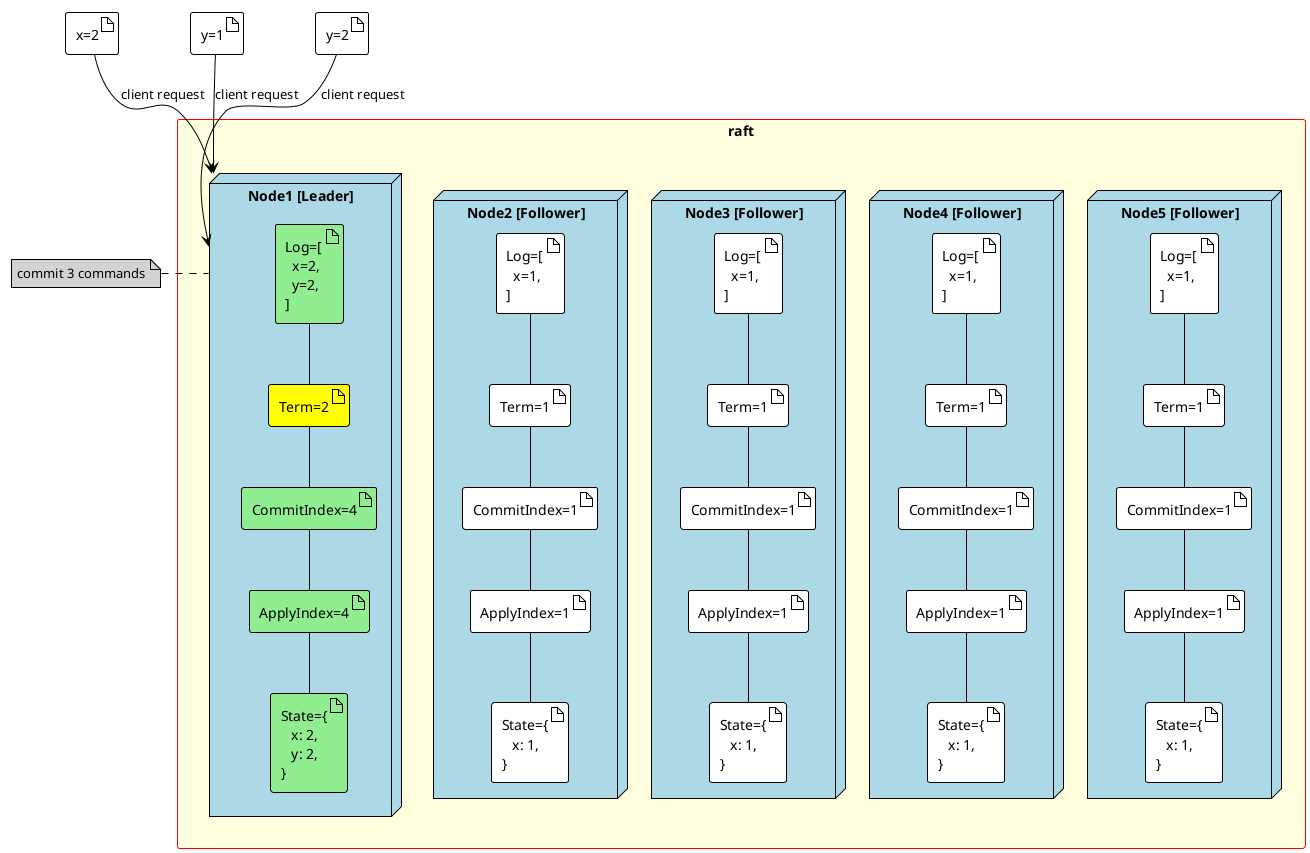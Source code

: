 @startuml
!theme plain

skinparam rectangle {
    BackgroundColor LightYellow
    BorderColor Red
}

skinparam node {
    BackgroundColor LightBlue
    BorderColor Black
}

artifact "x=2" as cmd1
artifact "y=1" as cmd2
artifact "y=2" as cmd3

rectangle "raft" {
    node "Node5 [Follower]" as N5 {
        artifact "Log=[\n  x=1, \n]" as N5_1
        artifact "Term=1" as N5_2
        artifact "CommitIndex=1" as N5_3
        artifact "ApplyIndex=1" as N5_4
        artifact "State={\n   x: 1, \n}" as N5_5
    }
    N5_1 -D- N5_2
    N5_2 -D- N5_3
    N5_3 -D- N5_4
    N5_4 -D- N5_5

    node "Node4 [Follower]" as N4 {
        artifact "Log=[\n  x=1, \n]" as N4_1
        artifact "Term=1" as N4_2
        artifact "CommitIndex=1" as N4_3
        artifact "ApplyIndex=1" as N4_4
        artifact "State={\n   x: 1, \n}" as N4_5
    }
    N4_1 -D- N4_2
    N4_2 -D- N4_3
    N4_3 -D- N4_4
    N4_4 -D- N4_5

    node "Node3 [Follower]" as N3 {
        artifact "Log=[\n  x=1, \n]" as N3_1
        artifact "Term=1" as N3_2
        artifact "CommitIndex=1" as N3_3
        artifact "ApplyIndex=1" as N3_4
        artifact "State={\n   x: 1, \n}" as N3_5
    }
    N3_1 -D- N3_2
    N3_2 -D- N3_3
    N3_3 -D- N3_4
    N3_4 -D- N3_5

    node "Node2 [Follower]" as N2 {
        artifact "Log=[\n  x=1, \n]" as N2_1
        artifact "Term=1" as N2_2
        artifact "CommitIndex=1" as N2_3
        artifact "ApplyIndex=1" as N2_4
        artifact "State={\n   x: 1, \n}" as N2_5
    }
    N2_1 -D- N2_2
    N2_2 -D- N2_3
    N2_3 -D- N2_4
    N2_4 -D- N2_5

    node "Node1 [Leader]" as N1 {
        artifact "Log=[\n  x=2, \n  y=2, \n]" as N1_1 #LightGreen
        artifact "Term=2" as N1_2 #Yellow
        artifact "CommitIndex=4" as N1_3 #LightGreen
        artifact "ApplyIndex=4" as N1_4 #LightGreen
        artifact "State={\n   x: 2, \n   y: 2, \n}" as N1_5 #LightGreen
    }
    N1_1 -D- N1_2
    N1_2 -D- N1_3
    N1_3 -D- N1_4
    N1_4 -D- N1_5
}

note left of N1 #lightgray : commit 3 commands

cmd1 -D-> N1 : client request
cmd2 -D-> N1 : client request
cmd3 -D-> N1 : client request

@enduml
